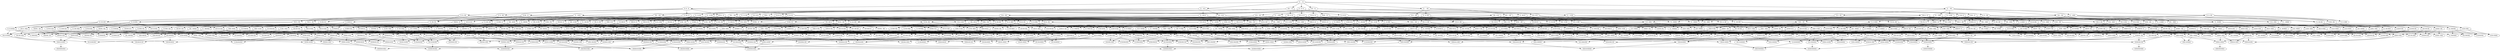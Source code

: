 digraph velha {
"O......X." -> "OX.....X.";
"O......X." -> "O.X....X.";
"O......X." -> "O..X...X.";
"O......X." -> "O...X..X.";
"O......X." -> "O....X.X.";
"O......X." -> "O.....XX.";
"O......X." -> "O......XX";
"OX.....X." -> "OXO....X.";
"OX.....X." -> "OX.O...X.";
"OX.....X." -> "OX..O..X.";
"OX.....X." -> "OX...O.X.";
"OX.....X." -> "OX....OX.";
"OX.....X." -> "OX.....XO";
"O.X....X." -> "OOX....X.";
"O.X....X." -> "O.XO...X.";
"O.X....X." -> "O.X.O..X.";
"O.X....X." -> "O.X..O.X.";
"O.X....X." -> "O.X...OX.";
"O.X....X." -> "O.X....XO";
"O..X...X." -> "OO.X...X.";
"O..X...X." -> "O.OX...X.";
"O..X...X." -> "O..XO..X.";
"O..X...X." -> "O..X.O.X.";
"O..X...X." -> "O..X..OX.";
"O..X...X." -> "O..X...XO";
"O...X..X." -> "OO..X..X.";
"O...X..X." -> "O.O.X..X.";
"O...X..X." -> "O..OX..X.";
"O...X..X." -> "O...XO.X.";
"O...X..X." -> "O...X.OX.";
"O...X..X." -> "O...X..XO";
"O....X.X." -> "OO...X.X.";
"O....X.X." -> "O.O..X.X.";
"O....X.X." -> "O..O.X.X.";
"O....X.X." -> "O...OX.X.";
"O....X.X." -> "O....XOX.";
"O....X.X." -> "O....X.XO";
"O.....XX." -> "OO....XX.";
"O.....XX." -> "O.O...XX.";
"O.....XX." -> "O..O..XX.";
"O.....XX." -> "O...O.XX.";
"O.....XX." -> "O....OXX.";
"O.....XX." -> "O.....XXO";
"O......XX" -> "OO.....XX";
"O......XX" -> "O.O....XX";
"O......XX" -> "O..O...XX";
"O......XX" -> "O...O..XX";
"O......XX" -> "O....O.XX";
"O......XX" -> "O.....OXX";
"OXO....X." -> "OXOX...X.";
"OXO....X." -> "OXO.X..X.";
"OXO....X." -> "OXO..X.X.";
"OXO....X." -> "OXO...XX.";
"OXO....X." -> "OXO....XX";
"OX.O...X." -> "OXXO...X.";
"OX.O...X." -> "OX.OX..X.";
"OX.O...X." -> "OX.O.X.X.";
"OX.O...X." -> "OX.O..XX.";
"OX.O...X." -> "OX.O...XX";
"OX..O..X." -> "OXX.O..X.";
"OX..O..X." -> "OX.XO..X.";
"OX..O..X." -> "OX..OX.X.";
"OX..O..X." -> "OX..O.XX.";
"OX..O..X." -> "OX..O..XX";
"OX...O.X." -> "OXX..O.X.";
"OX...O.X." -> "OX.X.O.X.";
"OX...O.X." -> "OX..XO.X.";
"OX...O.X." -> "OX...OXX.";
"OX...O.X." -> "OX...O.XX";
"OX....OX." -> "OXX...OX.";
"OX....OX." -> "OX.X..OX.";
"OX....OX." -> "OX..X.OX.";
"OX....OX." -> "OX...XOX.";
"OX....OX." -> "OX....OXX";
"OX.....XO" -> "OXX....XO";
"OX.....XO" -> "OX.X...XO";
"OX.....XO" -> "OX..X..XO";
"OX.....XO" -> "OX...X.XO";
"OX.....XO" -> "OX....XXO";
"OOX....X." -> "OOXX...X.";
"OOX....X." -> "OOX.X..X.";
"OOX....X." -> "OOX..X.X.";
"OOX....X." -> "OOX...XX.";
"OOX....X." -> "OOX....XX";
"O.XO...X." -> "OXXO...X.";
"O.XO...X." -> "O.XOX..X.";
"O.XO...X." -> "O.XO.X.X.";
"O.XO...X." -> "O.XO..XX.";
"O.XO...X." -> "O.XO...XX";
"O.X.O..X." -> "OXX.O..X.";
"O.X.O..X." -> "O.XXO..X.";
"O.X.O..X." -> "O.X.OX.X.";
"O.X.O..X." -> "O.X.O.XX.";
"O.X.O..X." -> "O.X.O..XX";
"O.X..O.X." -> "OXX..O.X.";
"O.X..O.X." -> "O.XX.O.X.";
"O.X..O.X." -> "O.X.XO.X.";
"O.X..O.X." -> "O.X..OXX.";
"O.X..O.X." -> "O.X..O.XX";
"O.X...OX." -> "OXX...OX.";
"O.X...OX." -> "O.XX..OX.";
"O.X...OX." -> "O.X.X.OX.";
"O.X...OX." -> "O.X..XOX.";
"O.X...OX." -> "O.X...OXX";
"O.X....XO" -> "OXX....XO";
"O.X....XO" -> "O.XX...XO";
"O.X....XO" -> "O.X.X..XO";
"O.X....XO" -> "O.X..X.XO";
"O.X....XO" -> "O.X...XXO";
"OO.X...X." -> "OOXX...X.";
"OO.X...X." -> "OO.XX..X.";
"OO.X...X." -> "OO.X.X.X.";
"OO.X...X." -> "OO.X..XX.";
"OO.X...X." -> "OO.X...XX";
"O.OX...X." -> "OXOX...X.";
"O.OX...X." -> "O.OXX..X.";
"O.OX...X." -> "O.OX.X.X.";
"O.OX...X." -> "O.OX..XX.";
"O.OX...X." -> "O.OX...XX";
"O..XO..X." -> "OX.XO..X.";
"O..XO..X." -> "O.XXO..X.";
"O..XO..X." -> "O..XOX.X.";
"O..XO..X." -> "O..XO.XX.";
"O..XO..X." -> "O..XO..XX";
"O..X.O.X." -> "OX.X.O.X.";
"O..X.O.X." -> "O.XX.O.X.";
"O..X.O.X." -> "O..XXO.X.";
"O..X.O.X." -> "O..X.OXX.";
"O..X.O.X." -> "O..X.O.XX";
"O..X..OX." -> "OX.X..OX.";
"O..X..OX." -> "O.XX..OX.";
"O..X..OX." -> "O..XX.OX.";
"O..X..OX." -> "O..X.XOX.";
"O..X..OX." -> "O..X..OXX";
"O..X...XO" -> "OX.X...XO";
"O..X...XO" -> "O.XX...XO";
"O..X...XO" -> "O..XX..XO";
"O..X...XO" -> "O..X.X.XO";
"O..X...XO" -> "O..X..XXO";
"OO..X..X." -> "OOX.X..X.";
"OO..X..X." -> "OO.XX..X.";
"OO..X..X." -> "OO..XX.X.";
"OO..X..X." -> "OO..X.XX.";
"OO..X..X." -> "OO..X..XX";
"O.O.X..X." -> "OXO.X..X.";
"O.O.X..X." -> "O.OXX..X.";
"O.O.X..X." -> "O.O.XX.X.";
"O.O.X..X." -> "O.O.X.XX.";
"O.O.X..X." -> "O.O.X..XX";
"O..OX..X." -> "OX.OX..X.";
"O..OX..X." -> "O.XOX..X.";
"O..OX..X." -> "O..OXX.X.";
"O..OX..X." -> "O..OX.XX.";
"O..OX..X." -> "O..OX..XX";
"O...XO.X." -> "OX..XO.X.";
"O...XO.X." -> "O.X.XO.X.";
"O...XO.X." -> "O..XXO.X.";
"O...XO.X." -> "O...XOXX.";
"O...XO.X." -> "O...XO.XX";
"O...X.OX." -> "OX..X.OX.";
"O...X.OX." -> "O.X.X.OX.";
"O...X.OX." -> "O..XX.OX.";
"O...X.OX." -> "O...XXOX.";
"O...X.OX." -> "O...X.OXX";
"O...X..XO" -> "OX..X..XO";
"O...X..XO" -> "O.X.X..XO";
"O...X..XO" -> "O..XX..XO";
"O...X..XO" -> "O...XX.XO";
"O...X..XO" -> "O...X.XXO";
"OO...X.X." -> "OOX..X.X.";
"OO...X.X." -> "OO.X.X.X.";
"OO...X.X." -> "OO..XX.X.";
"OO...X.X." -> "OO...XXX.";
"OO...X.X." -> "OO...X.XX";
"O.O..X.X." -> "OXO..X.X.";
"O.O..X.X." -> "O.OX.X.X.";
"O.O..X.X." -> "O.O.XX.X.";
"O.O..X.X." -> "O.O..XXX.";
"O.O..X.X." -> "O.O..X.XX";
"O..O.X.X." -> "OX.O.X.X.";
"O..O.X.X." -> "O.XO.X.X.";
"O..O.X.X." -> "O..OXX.X.";
"O..O.X.X." -> "O..O.XXX.";
"O..O.X.X." -> "O..O.X.XX";
"O...OX.X." -> "OX..OX.X.";
"O...OX.X." -> "O.X.OX.X.";
"O...OX.X." -> "O..XOX.X.";
"O...OX.X." -> "O...OXXX.";
"O...OX.X." -> "O...OX.XX";
"O....XOX." -> "OX...XOX.";
"O....XOX." -> "O.X..XOX.";
"O....XOX." -> "O..X.XOX.";
"O....XOX." -> "O...XXOX.";
"O....XOX." -> "O....XOXX";
"O....X.XO" -> "OX...X.XO";
"O....X.XO" -> "O.X..X.XO";
"O....X.XO" -> "O..X.X.XO";
"O....X.XO" -> "O...XX.XO";
"O....X.XO" -> "O....XXXO";
"OO....XX." -> "OOX...XX.";
"OO....XX." -> "OO.X..XX.";
"OO....XX." -> "OO..X.XX.";
"OO....XX." -> "OO...XXX.";
"OO....XX." -> "OO....XXX";
"O.O...XX." -> "OXO...XX.";
"O.O...XX." -> "O.OX..XX.";
"O.O...XX." -> "O.O.X.XX.";
"O.O...XX." -> "O.O..XXX.";
"O.O...XX." -> "O.O...XXX";
"O..O..XX." -> "OX.O..XX.";
"O..O..XX." -> "O.XO..XX.";
"O..O..XX." -> "O..OX.XX.";
"O..O..XX." -> "O..O.XXX.";
"O..O..XX." -> "O..O..XXX";
"O...O.XX." -> "OX..O.XX.";
"O...O.XX." -> "O.X.O.XX.";
"O...O.XX." -> "O..XO.XX.";
"O...O.XX." -> "O...OXXX.";
"O...O.XX." -> "O...O.XXX";
"O....OXX." -> "OX...OXX.";
"O....OXX." -> "O.X..OXX.";
"O....OXX." -> "O..X.OXX.";
"O....OXX." -> "O...XOXX.";
"O....OXX." -> "O....OXXX";
"O.....XXO" -> "OX....XXO";
"O.....XXO" -> "O.X...XXO";
"O.....XXO" -> "O..X..XXO";
"O.....XXO" -> "O...X.XXO";
"O.....XXO" -> "O....XXXO";
"OO.....XX" -> "OOX....XX";
"OO.....XX" -> "OO.X...XX";
"OO.....XX" -> "OO..X..XX";
"OO.....XX" -> "OO...X.XX";
"OO.....XX" -> "OO....XXX";
"O.O....XX" -> "OXO....XX";
"O.O....XX" -> "O.OX...XX";
"O.O....XX" -> "O.O.X..XX";
"O.O....XX" -> "O.O..X.XX";
"O.O....XX" -> "O.O...XXX";
"O..O...XX" -> "OX.O...XX";
"O..O...XX" -> "O.XO...XX";
"O..O...XX" -> "O..OX..XX";
"O..O...XX" -> "O..O.X.XX";
"O..O...XX" -> "O..O..XXX";
"O...O..XX" -> "OX..O..XX";
"O...O..XX" -> "O.X.O..XX";
"O...O..XX" -> "O..XO..XX";
"O...O..XX" -> "O...OX.XX";
"O...O..XX" -> "O...O.XXX";
"O....O.XX" -> "OX...O.XX";
"O....O.XX" -> "O.X..O.XX";
"O....O.XX" -> "O..X.O.XX";
"O....O.XX" -> "O...XO.XX";
"O....O.XX" -> "O....OXXX";
"O.....OXX" -> "OX....OXX";
"O.....OXX" -> "O.X...OXX";
"O.....OXX" -> "O..X..OXX";
"O.....OXX" -> "O...X.OXX";
"O.....OXX" -> "O....XOXX";
"OXOX...X." -> "OXOXO..X.";
"OXOX...X." -> "OXOX.O.X.";
"OXOX...X." -> "OXOX..OX.";
"OXOX...X." -> "OXOX...XO";
"OXO..X.X." -> "OXOO.X.X.";
"OXO..X.X." -> "OXO.OX.X.";
"OXO..X.X." -> "OXO..XOX.";
"OXO..X.X." -> "OXO..X.XO";
"OXO...XX." -> "OXOO..XX.";
"OXO...XX." -> "OXO.O.XX.";
"OXO...XX." -> "OXO..OXX.";
"OXO...XX." -> "OXO...XXO";
"OXO....XX" -> "OXOO...XX";
"OXO....XX" -> "OXO.O..XX";
"OXO....XX" -> "OXO..O.XX";
"OXO....XX" -> "OXO...OXX";
"OXXO...X." -> "OXXOO..X.";
"OXXO...X." -> "OXXO.O.X.";
"OXXO...X." -> "OXXO..OX.";
"OXXO...X." -> "OXXO...XO";
"OX.O.X.X." -> "OXOO.X.X.";
"OX.O.X.X." -> "OX.OOX.X.";
"OX.O.X.X." -> "OX.O.XOX.";
"OX.O.X.X." -> "OX.O.X.XO";
"OX.O..XX." -> "OXOO..XX.";
"OX.O..XX." -> "OX.OO.XX.";
"OX.O..XX." -> "OX.O.OXX.";
"OX.O..XX." -> "OX.O..XXO";
"OX.O...XX" -> "OXOO...XX";
"OX.O...XX" -> "OX.OO..XX";
"OX.O...XX" -> "OX.O.O.XX";
"OX.O...XX" -> "OX.O..OXX";
"OXX.O..X." -> "OXXOO..X.";
"OXX.O..X." -> "OXX.OO.X.";
"OXX.O..X." -> "OXX.O.OX.";
"OXX.O..X." -> "OXX.O..XO";
"OX.XO..X." -> "OXOXO..X.";
"OX.XO..X." -> "OX.XOO.X.";
"OX.XO..X." -> "OX.XO.OX.";
"OX.XO..X." -> "OX.XO..XO";
"OX..OX.X." -> "OXO.OX.X.";
"OX..OX.X." -> "OX.OOX.X.";
"OX..OX.X." -> "OX..OXOX.";
"OX..OX.X." -> "OX..OX.XO";
"OX..O.XX." -> "OXO.O.XX.";
"OX..O.XX." -> "OX.OO.XX.";
"OX..O.XX." -> "OX..OOXX.";
"OX..O.XX." -> "OX..O.XXO";
"OX..O..XX" -> "OXO.O..XX";
"OX..O..XX" -> "OX.OO..XX";
"OX..O..XX" -> "OX..OO.XX";
"OX..O..XX" -> "OX..O.OXX";
"OXX..O.X." -> "OXXO.O.X.";
"OXX..O.X." -> "OXX.OO.X.";
"OXX..O.X." -> "OXX..OOX.";
"OXX..O.X." -> "OXX..O.XO";
"OX.X.O.X." -> "OXOX.O.X.";
"OX.X.O.X." -> "OX.XOO.X.";
"OX.X.O.X." -> "OX.X.OOX.";
"OX.X.O.X." -> "OX.X.O.XO";
"OX...OXX." -> "OXO..OXX.";
"OX...OXX." -> "OX.O.OXX.";
"OX...OXX." -> "OX..OOXX.";
"OX...OXX." -> "OX...OXXO";
"OX...O.XX" -> "OXO..O.XX";
"OX...O.XX" -> "OX.O.O.XX";
"OX...O.XX" -> "OX..OO.XX";
"OX...O.XX" -> "OX...OOXX";
"OXX...OX." -> "OXXO..OX.";
"OXX...OX." -> "OXX.O.OX.";
"OXX...OX." -> "OXX..OOX.";
"OXX...OX." -> "OXX...OXO";
"OX.X..OX." -> "OXOX..OX.";
"OX.X..OX." -> "OX.XO.OX.";
"OX.X..OX." -> "OX.X.OOX.";
"OX.X..OX." -> "OX.X..OXO";
"OX...XOX." -> "OXO..XOX.";
"OX...XOX." -> "OX.O.XOX.";
"OX...XOX." -> "OX..OXOX.";
"OX...XOX." -> "OX...XOXO";
"OX....OXX" -> "OXO...OXX";
"OX....OXX" -> "OX.O..OXX";
"OX....OXX" -> "OX..O.OXX";
"OX....OXX" -> "OX...OOXX";
"OXX....XO" -> "OXXO...XO";
"OXX....XO" -> "OXX.O..XO";
"OXX....XO" -> "OXX..O.XO";
"OXX....XO" -> "OXX...OXO";
"OX.X...XO" -> "OXOX...XO";
"OX.X...XO" -> "OX.XO..XO";
"OX.X...XO" -> "OX.X.O.XO";
"OX.X...XO" -> "OX.X..OXO";
"OX...X.XO" -> "OXO..X.XO";
"OX...X.XO" -> "OX.O.X.XO";
"OX...X.XO" -> "OX..OX.XO";
"OX...X.XO" -> "OX...XOXO";
"OX....XXO" -> "OXO...XXO";
"OX....XXO" -> "OX.O..XXO";
"OX....XXO" -> "OX..O.XXO";
"OX....XXO" -> "OX...OXXO";
"OOXX...X." -> "OOXXO..X.";
"OOXX...X." -> "OOXX.O.X.";
"OOXX...X." -> "OOXX..OX.";
"OOXX...X." -> "OOXX...XO";
"OOX.X..X." -> "OOXOX..X.";
"OOX.X..X." -> "OOX.XO.X.";
"OOX.X..X." -> "OOX.X.OX.";
"OOX.X..X." -> "OOX.X..XO";
"OOX..X.X." -> "OOXO.X.X.";
"OOX..X.X." -> "OOX.OX.X.";
"OOX..X.X." -> "OOX..XOX.";
"OOX..X.X." -> "OOX..X.XO";
"OOX...XX." -> "OOXO..XX.";
"OOX...XX." -> "OOX.O.XX.";
"OOX...XX." -> "OOX..OXX.";
"OOX...XX." -> "OOX...XXO";
"OOX....XX" -> "OOXO...XX";
"OOX....XX" -> "OOX.O..XX";
"OOX....XX" -> "OOX..O.XX";
"OOX....XX" -> "OOX...OXX";
"O.XOX..X." -> "OOXOX..X.";
"O.XOX..X." -> "O.XOXO.X.";
"O.XOX..X." -> "O.XOX.OX.";
"O.XOX..X." -> "O.XOX..XO";
"O.XO.X.X." -> "OOXO.X.X.";
"O.XO.X.X." -> "O.XOOX.X.";
"O.XO.X.X." -> "O.XO.XOX.";
"O.XO.X.X." -> "O.XO.X.XO";
"O.XO..XX." -> "OOXO..XX.";
"O.XO..XX." -> "O.XOO.XX.";
"O.XO..XX." -> "O.XO.OXX.";
"O.XO..XX." -> "O.XO..XXO";
"O.XO...XX" -> "OOXO...XX";
"O.XO...XX" -> "O.XOO..XX";
"O.XO...XX" -> "O.XO.O.XX";
"O.XO...XX" -> "O.XO..OXX";
"O.XXO..X." -> "OOXXO..X.";
"O.XXO..X." -> "O.XXOO.X.";
"O.XXO..X." -> "O.XXO.OX.";
"O.XXO..X." -> "O.XXO..XO";
"O.X.OX.X." -> "OOX.OX.X.";
"O.X.OX.X." -> "O.XOOX.X.";
"O.X.OX.X." -> "O.X.OXOX.";
"O.X.OX.X." -> "O.X.OX.XO";
"O.X.O.XX." -> "OOX.O.XX.";
"O.X.O.XX." -> "O.XOO.XX.";
"O.X.O.XX." -> "O.X.OOXX.";
"O.X.O.XX." -> "O.X.O.XXO";
"O.X.O..XX" -> "OOX.O..XX";
"O.X.O..XX" -> "O.XOO..XX";
"O.X.O..XX" -> "O.X.OO.XX";
"O.X.O..XX" -> "O.X.O.OXX";
"O.XX.O.X." -> "OOXX.O.X.";
"O.XX.O.X." -> "O.XXOO.X.";
"O.XX.O.X." -> "O.XX.OOX.";
"O.XX.O.X." -> "O.XX.O.XO";
"O.X.XO.X." -> "OOX.XO.X.";
"O.X.XO.X." -> "O.XOXO.X.";
"O.X.XO.X." -> "O.X.XOOX.";
"O.X.XO.X." -> "O.X.XO.XO";
"O.X..OXX." -> "OOX..OXX.";
"O.X..OXX." -> "O.XO.OXX.";
"O.X..OXX." -> "O.X.OOXX.";
"O.X..OXX." -> "O.X..OXXO";
"O.X..O.XX" -> "OOX..O.XX";
"O.X..O.XX" -> "O.XO.O.XX";
"O.X..O.XX" -> "O.X.OO.XX";
"O.X..O.XX" -> "O.X..OOXX";
"O.XX..OX." -> "OOXX..OX.";
"O.XX..OX." -> "O.XXO.OX.";
"O.XX..OX." -> "O.XX.OOX.";
"O.XX..OX." -> "O.XX..OXO";
"O.X.X.OX." -> "OOX.X.OX.";
"O.X.X.OX." -> "O.XOX.OX.";
"O.X.X.OX." -> "O.X.XOOX.";
"O.X.X.OX." -> "O.X.X.OXO";
"O.X..XOX." -> "OOX..XOX.";
"O.X..XOX." -> "O.XO.XOX.";
"O.X..XOX." -> "O.X.OXOX.";
"O.X..XOX." -> "O.X..XOXO";
"O.X...OXX" -> "OOX...OXX";
"O.X...OXX" -> "O.XO..OXX";
"O.X...OXX" -> "O.X.O.OXX";
"O.X...OXX" -> "O.X..OOXX";
"O.XX...XO" -> "OOXX...XO";
"O.XX...XO" -> "O.XXO..XO";
"O.XX...XO" -> "O.XX.O.XO";
"O.XX...XO" -> "O.XX..OXO";
"O.X.X..XO" -> "OOX.X..XO";
"O.X.X..XO" -> "O.XOX..XO";
"O.X.X..XO" -> "O.X.XO.XO";
"O.X.X..XO" -> "O.X.X.OXO";
"O.X..X.XO" -> "OOX..X.XO";
"O.X..X.XO" -> "O.XO.X.XO";
"O.X..X.XO" -> "O.X.OX.XO";
"O.X..X.XO" -> "O.X..XOXO";
"O.X...XXO" -> "OOX...XXO";
"O.X...XXO" -> "O.XO..XXO";
"O.X...XXO" -> "O.X.O.XXO";
"O.X...XXO" -> "O.X..OXXO";
"OO.XX..X." -> "OOOXX..X.";
"OO.XX..X." -> "OO.XXO.X.";
"OO.XX..X." -> "OO.XX.OX.";
"OO.XX..X." -> "OO.XX..XO";
"OO.X.X.X." -> "OOOX.X.X.";
"OO.X.X.X." -> "OO.XOX.X.";
"OO.X.X.X." -> "OO.X.XOX.";
"OO.X.X.X." -> "OO.X.X.XO";
"OO.X..XX." -> "OOOX..XX.";
"OO.X..XX." -> "OO.XO.XX.";
"OO.X..XX." -> "OO.X.OXX.";
"OO.X..XX." -> "OO.X..XXO";
"OO.X...XX" -> "OOOX...XX";
"OO.X...XX" -> "OO.XO..XX";
"OO.X...XX" -> "OO.X.O.XX";
"OO.X...XX" -> "OO.X..OXX";
"O.OXX..X." -> "OOOXX..X.";
"O.OXX..X." -> "O.OXXO.X.";
"O.OXX..X." -> "O.OXX.OX.";
"O.OXX..X." -> "O.OXX..XO";
"O.OX.X.X." -> "OOOX.X.X.";
"O.OX.X.X." -> "O.OXOX.X.";
"O.OX.X.X." -> "O.OX.XOX.";
"O.OX.X.X." -> "O.OX.X.XO";
"O.OX..XX." -> "OOOX..XX.";
"O.OX..XX." -> "O.OXO.XX.";
"O.OX..XX." -> "O.OX.OXX.";
"O.OX..XX." -> "O.OX..XXO";
"O.OX...XX" -> "OOOX...XX";
"O.OX...XX" -> "O.OXO..XX";
"O.OX...XX" -> "O.OX.O.XX";
"O.OX...XX" -> "O.OX..OXX";
"O..XOX.X." -> "OO.XOX.X.";
"O..XOX.X." -> "O.OXOX.X.";
"O..XOX.X." -> "O..XOXOX.";
"O..XOX.X." -> "O..XOX.XO";
"O..XO.XX." -> "OO.XO.XX.";
"O..XO.XX." -> "O.OXO.XX.";
"O..XO.XX." -> "O..XOOXX.";
"O..XO.XX." -> "O..XO.XXO";
"O..XO..XX" -> "OO.XO..XX";
"O..XO..XX" -> "O.OXO..XX";
"O..XO..XX" -> "O..XOO.XX";
"O..XO..XX" -> "O..XO.OXX";
"O..XXO.X." -> "OO.XXO.X.";
"O..XXO.X." -> "O.OXXO.X.";
"O..XXO.X." -> "O..XXOOX.";
"O..XXO.X." -> "O..XXO.XO";
"O..X.OXX." -> "OO.X.OXX.";
"O..X.OXX." -> "O.OX.OXX.";
"O..X.OXX." -> "O..XOOXX.";
"O..X.OXX." -> "O..X.OXXO";
"O..X.O.XX" -> "OO.X.O.XX";
"O..X.O.XX" -> "O.OX.O.XX";
"O..X.O.XX" -> "O..XOO.XX";
"O..X.O.XX" -> "O..X.OOXX";
"O..XX.OX." -> "OO.XX.OX.";
"O..XX.OX." -> "O.OXX.OX.";
"O..XX.OX." -> "O..XXOOX.";
"O..XX.OX." -> "O..XX.OXO";
"O..X.XOX." -> "OO.X.XOX.";
"O..X.XOX." -> "O.OX.XOX.";
"O..X.XOX." -> "O..XOXOX.";
"O..X.XOX." -> "O..X.XOXO";
"O..X..OXX" -> "OO.X..OXX";
"O..X..OXX" -> "O.OX..OXX";
"O..X..OXX" -> "O..XO.OXX";
"O..X..OXX" -> "O..X.OOXX";
"O..XX..XO" -> "OO.XX..XO";
"O..XX..XO" -> "O.OXX..XO";
"O..XX..XO" -> "O..XXO.XO";
"O..XX..XO" -> "O..XX.OXO";
"O..X.X.XO" -> "OO.X.X.XO";
"O..X.X.XO" -> "O.OX.X.XO";
"O..X.X.XO" -> "O..XOX.XO";
"O..X.X.XO" -> "O..X.XOXO";
"O..X..XXO" -> "OO.X..XXO";
"O..X..XXO" -> "O.OX..XXO";
"O..X..XXO" -> "O..XO.XXO";
"O..X..XXO" -> "O..X.OXXO";
"OO..XX.X." -> "OOO.XX.X.";
"OO..XX.X." -> "OO.OXX.X.";
"OO..XX.X." -> "OO..XXOX.";
"OO..XX.X." -> "OO..XX.XO";
"OO..X.XX." -> "OOO.X.XX.";
"OO..X.XX." -> "OO.OX.XX.";
"OO..X.XX." -> "OO..XOXX.";
"OO..X.XX." -> "OO..X.XXO";
"OO..X..XX" -> "OOO.X..XX";
"OO..X..XX" -> "OO.OX..XX";
"OO..X..XX" -> "OO..XO.XX";
"OO..X..XX" -> "OO..X.OXX";
"O.O.XX.X." -> "OOO.XX.X.";
"O.O.XX.X." -> "O.OOXX.X.";
"O.O.XX.X." -> "O.O.XXOX.";
"O.O.XX.X." -> "O.O.XX.XO";
"O.O.X.XX." -> "OOO.X.XX.";
"O.O.X.XX." -> "O.OOX.XX.";
"O.O.X.XX." -> "O.O.XOXX.";
"O.O.X.XX." -> "O.O.X.XXO";
"O.O.X..XX" -> "OOO.X..XX";
"O.O.X..XX" -> "O.OOX..XX";
"O.O.X..XX" -> "O.O.XO.XX";
"O.O.X..XX" -> "O.O.X.OXX";
"O..OXX.X." -> "OO.OXX.X.";
"O..OXX.X." -> "O.OOXX.X.";
"O..OXX.X." -> "O..OXXOX.";
"O..OXX.X." -> "O..OXX.XO";
"O..OX.XX." -> "OO.OX.XX.";
"O..OX.XX." -> "O.OOX.XX.";
"O..OX.XX." -> "O..OXOXX.";
"O..OX.XX." -> "O..OX.XXO";
"O..OX..XX" -> "OO.OX..XX";
"O..OX..XX" -> "O.OOX..XX";
"O..OX..XX" -> "O..OXO.XX";
"O..OX..XX" -> "O..OX.OXX";
"O...XOXX." -> "OO..XOXX.";
"O...XOXX." -> "O.O.XOXX.";
"O...XOXX." -> "O..OXOXX.";
"O...XOXX." -> "O...XOXXO";
"O...XO.XX" -> "OO..XO.XX";
"O...XO.XX" -> "O.O.XO.XX";
"O...XO.XX" -> "O..OXO.XX";
"O...XO.XX" -> "O...XOOXX";
"O...XXOX." -> "OO..XXOX.";
"O...XXOX." -> "O.O.XXOX.";
"O...XXOX." -> "O..OXXOX.";
"O...XXOX." -> "O...XXOXO";
"O...X.OXX" -> "OO..X.OXX";
"O...X.OXX" -> "O.O.X.OXX";
"O...X.OXX" -> "O..OX.OXX";
"O...X.OXX" -> "O...XOOXX";
"O...XX.XO" -> "OO..XX.XO";
"O...XX.XO" -> "O.O.XX.XO";
"O...XX.XO" -> "O..OXX.XO";
"O...XX.XO" -> "O...XXOXO";
"O...X.XXO" -> "OO..X.XXO";
"O...X.XXO" -> "O.O.X.XXO";
"O...X.XXO" -> "O..OX.XXO";
"O...X.XXO" -> "O...XOXXO";
"OO...XXX." -> "OOO..XXX.";
"OO...XXX." -> "OO.O.XXX.";
"OO...XXX." -> "OO..OXXX.";
"OO...XXX." -> "OO...XXXO";
"OO...X.XX" -> "OOO..X.XX";
"OO...X.XX" -> "OO.O.X.XX";
"OO...X.XX" -> "OO..OX.XX";
"OO...X.XX" -> "OO...XOXX";
"O.O..XXX." -> "OOO..XXX.";
"O.O..XXX." -> "O.OO.XXX.";
"O.O..XXX." -> "O.O.OXXX.";
"O.O..XXX." -> "O.O..XXXO";
"O.O..X.XX" -> "OOO..X.XX";
"O.O..X.XX" -> "O.OO.X.XX";
"O.O..X.XX" -> "O.O.OX.XX";
"O.O..X.XX" -> "O.O..XOXX";
"O..O.XXX." -> "OO.O.XXX.";
"O..O.XXX." -> "O.OO.XXX.";
"O..O.XXX." -> "O..OOXXX.";
"O..O.XXX." -> "O..O.XXXO";
"O..O.X.XX" -> "OO.O.X.XX";
"O..O.X.XX" -> "O.OO.X.XX";
"O..O.X.XX" -> "O..OOX.XX";
"O..O.X.XX" -> "O..O.XOXX";
"O...OXXX." -> "OO..OXXX.";
"O...OXXX." -> "O.O.OXXX.";
"O...OXXX." -> "O..OOXXX.";
"O...OXXX." -> "O...OXXXO";
"O...OX.XX" -> "OO..OX.XX";
"O...OX.XX" -> "O.O.OX.XX";
"O...OX.XX" -> "O..OOX.XX";
"O...OX.XX" -> "O...OXOXX";
"O....XOXX" -> "OO...XOXX";
"O....XOXX" -> "O.O..XOXX";
"O....XOXX" -> "O..O.XOXX";
"O....XOXX" -> "O...OXOXX";
"O....XXXO" -> "OO...XXXO";
"O....XXXO" -> "O.O..XXXO";
"O....XXXO" -> "O..O.XXXO";
"O....XXXO" -> "O...OXXXO";
"OXOXO..X." -> "OXOXOX.X.";
"OXOXO..X." -> "OXOXO.XX.";
"OXOXO..X." -> "OXOXO..XX";
"OXOX.O.X." -> "OXOXXO.X.";
"OXOX.O.X." -> "OXOX.OXX.";
"OXOX.O.X." -> "OXOX.O.XX";
"OXOX..OX." -> "OXOXX.OX.";
"OXOX..OX." -> "OXOX.XOX.";
"OXOX..OX." -> "OXOX..OXX";
"OXOX...XO" -> "OXOXX..XO";
"OXOX...XO" -> "OXOX.X.XO";
"OXOX...XO" -> "OXOX..XXO";
"OXOO.X.X." -> "OXOOXX.X.";
"OXOO.X.X." -> "OXOO.XXX.";
"OXOO.X.X." -> "OXOO.X.XX";
"OXO.OX.X." -> "OXOXOX.X.";
"OXO.OX.X." -> "OXO.OXXX.";
"OXO.OX.X." -> "OXO.OX.XX";
"OXO..XOX." -> "OXOX.XOX.";
"OXO..XOX." -> "OXO.XXOX.";
"OXO..XOX." -> "OXO..XOXX";
"OXO..X.XO" -> "OXOX.X.XO";
"OXO..X.XO" -> "OXO.XX.XO";
"OXO..X.XO" -> "OXO..XXXO";
"OXOO..XX." -> "OXOOX.XX.";
"OXOO..XX." -> "OXOO.XXX.";
"OXOO..XX." -> "OXOO..XXX";
"OXO.O.XX." -> "OXOXO.XX.";
"OXO.O.XX." -> "OXO.OXXX.";
"OXO.O.XX." -> "OXO.O.XXX";
"OXO..OXX." -> "OXOX.OXX.";
"OXO..OXX." -> "OXO.XOXX.";
"OXO..OXX." -> "OXO..OXXX";
"OXO...XXO" -> "OXOX..XXO";
"OXO...XXO" -> "OXO.X.XXO";
"OXO...XXO" -> "OXO..XXXO";
"OXOO...XX" -> "OXOOX..XX";
"OXOO...XX" -> "OXOO.X.XX";
"OXOO...XX" -> "OXOO..XXX";
"OXO.O..XX" -> "OXOXO..XX";
"OXO.O..XX" -> "OXO.OX.XX";
"OXO.O..XX" -> "OXO.O.XXX";
"OXO..O.XX" -> "OXOX.O.XX";
"OXO..O.XX" -> "OXO.XO.XX";
"OXO..O.XX" -> "OXO..OXXX";
"OXO...OXX" -> "OXOX..OXX";
"OXO...OXX" -> "OXO.X.OXX";
"OXO...OXX" -> "OXO..XOXX";
"OXXOO..X." -> "OXXOOX.X.";
"OXXOO..X." -> "OXXOO.XX.";
"OXXOO..X." -> "OXXOO..XX";
"OXXO.O.X." -> "OXXOXO.X.";
"OXXO.O.X." -> "OXXO.OXX.";
"OXXO.O.X." -> "OXXO.O.XX";
"OXXO...XO" -> "OXXOX..XO";
"OXXO...XO" -> "OXXO.X.XO";
"OXXO...XO" -> "OXXO..XXO";
"OX.OOX.X." -> "OXXOOX.X.";
"OX.OOX.X." -> "OX.OOXXX.";
"OX.OOX.X." -> "OX.OOX.XX";
"OX.O.X.XO" -> "OXXO.X.XO";
"OX.O.X.XO" -> "OX.OXX.XO";
"OX.O.X.XO" -> "OX.O.XXXO";
"OX.OO.XX." -> "OXXOO.XX.";
"OX.OO.XX." -> "OX.OOXXX.";
"OX.OO.XX." -> "OX.OO.XXX";
"OX.O.OXX." -> "OXXO.OXX.";
"OX.O.OXX." -> "OX.OXOXX.";
"OX.O.OXX." -> "OX.O.OXXX";
"OX.O..XXO" -> "OXXO..XXO";
"OX.O..XXO" -> "OX.OX.XXO";
"OX.O..XXO" -> "OX.O.XXXO";
"OX.OO..XX" -> "OXXOO..XX";
"OX.OO..XX" -> "OX.OOX.XX";
"OX.OO..XX" -> "OX.OO.XXX";
"OX.O.O.XX" -> "OXXO.O.XX";
"OX.O.O.XX" -> "OX.OXO.XX";
"OX.O.O.XX" -> "OX.O.OXXX";
"OXX.OO.X." -> "OXXXOO.X.";
"OXX.OO.X." -> "OXX.OOXX.";
"OXX.OO.X." -> "OXX.OO.XX";
"OXX.O.OX." -> "OXXXO.OX.";
"OXX.O.OX." -> "OXX.OXOX.";
"OXX.O.OX." -> "OXX.O.OXX";
"OX.XOO.X." -> "OXXXOO.X.";
"OX.XOO.X." -> "OX.XOOXX.";
"OX.XOO.X." -> "OX.XOO.XX";
"OX.XO.OX." -> "OXXXO.OX.";
"OX.XO.OX." -> "OX.XOXOX.";
"OX.XO.OX." -> "OX.XO.OXX";
"OX..OXOX." -> "OXX.OXOX.";
"OX..OXOX." -> "OX.XOXOX.";
"OX..OXOX." -> "OX..OXOXX";
"OX..OOXX." -> "OXX.OOXX.";
"OX..OOXX." -> "OX.XOOXX.";
"OX..OOXX." -> "OX..OOXXX";
"OX..OO.XX" -> "OXX.OO.XX";
"OX..OO.XX" -> "OX.XOO.XX";
"OX..OO.XX" -> "OX..OOXXX";
"OX..O.OXX" -> "OXX.O.OXX";
"OX..O.OXX" -> "OX.XO.OXX";
"OX..O.OXX" -> "OX..OXOXX";
"OXX..OOX." -> "OXXX.OOX.";
"OXX..OOX." -> "OXX.XOOX.";
"OXX..OOX." -> "OXX..OOXX";
"OXX..O.XO" -> "OXXX.O.XO";
"OXX..O.XO" -> "OXX.XO.XO";
"OXX..O.XO" -> "OXX..OXXO";
"OX.X.OOX." -> "OXXX.OOX.";
"OX.X.OOX." -> "OX.XXOOX.";
"OX.X.OOX." -> "OX.X.OOXX";
"OX.X.O.XO" -> "OXXX.O.XO";
"OX.X.O.XO" -> "OX.XXO.XO";
"OX.X.O.XO" -> "OX.X.OXXO";
"OX...OXXO" -> "OXX..OXXO";
"OX...OXXO" -> "OX.X.OXXO";
"OX...OXXO" -> "OX..XOXXO";
"OX...OOXX" -> "OXX..OOXX";
"OX...OOXX" -> "OX.X.OOXX";
"OX...OOXX" -> "OX..XOOXX";
"OXX...OXO" -> "OXXX..OXO";
"OXX...OXO" -> "OXX.X.OXO";
"OXX...OXO" -> "OXX..XOXO";
"OX.X..OXO" -> "OXXX..OXO";
"OX.X..OXO" -> "OX.XX.OXO";
"OX.X..OXO" -> "OX.X.XOXO";
"OX...XOXO" -> "OXX..XOXO";
"OX...XOXO" -> "OX.X.XOXO";
"OX...XOXO" -> "OX..XXOXO";
"OOXXO..X." -> "OOXXOX.X.";
"OOXXO..X." -> "OOXXO.XX.";
"OOXXO..X." -> "OOXXO..XX";
"OOXX.O.X." -> "OOXXXO.X.";
"OOXX.O.X." -> "OOXX.OXX.";
"OOXX.O.X." -> "OOXX.O.XX";
"OOXX..OX." -> "OOXXX.OX.";
"OOXX..OX." -> "OOXX.XOX.";
"OOXX..OX." -> "OOXX..OXX";
"OOXX...XO" -> "OOXXX..XO";
"OOXX...XO" -> "OOXX.X.XO";
"OOXX...XO" -> "OOXX..XXO";
"OOXOX..X." -> "OOXOXX.X.";
"OOXOX..X." -> "OOXOX.XX.";
"OOXOX..X." -> "OOXOX..XX";
"OOX.XO.X." -> "OOXXXO.X.";
"OOX.XO.X." -> "OOX.XOXX.";
"OOX.XO.X." -> "OOX.XO.XX";
"OOX.X.OX." -> "OOXXX.OX.";
"OOX.X.OX." -> "OOX.XXOX.";
"OOX.X.OX." -> "OOX.X.OXX";
"OOX.X..XO" -> "OOXXX..XO";
"OOX.X..XO" -> "OOX.XX.XO";
"OOX.X..XO" -> "OOX.X.XXO";
"OOXO.X.X." -> "OOXOXX.X.";
"OOXO.X.X." -> "OOXO.XXX.";
"OOXO.X.X." -> "OOXO.X.XX";
"OOX.OX.X." -> "OOXXOX.X.";
"OOX.OX.X." -> "OOX.OXXX.";
"OOX.OX.X." -> "OOX.OX.XX";
"OOX..XOX." -> "OOXX.XOX.";
"OOX..XOX." -> "OOX.XXOX.";
"OOX..XOX." -> "OOX..XOXX";
"OOX..X.XO" -> "OOXX.X.XO";
"OOX..X.XO" -> "OOX.XX.XO";
"OOX..X.XO" -> "OOX..XXXO";
"OOXO..XX." -> "OOXOX.XX.";
"OOXO..XX." -> "OOXO.XXX.";
"OOXO..XX." -> "OOXO..XXX";
"OOX.O.XX." -> "OOXXO.XX.";
"OOX.O.XX." -> "OOX.OXXX.";
"OOX.O.XX." -> "OOX.O.XXX";
"OOX..OXX." -> "OOXX.OXX.";
"OOX..OXX." -> "OOX.XOXX.";
"OOX..OXX." -> "OOX..OXXX";
"OOX...XXO" -> "OOXX..XXO";
"OOX...XXO" -> "OOX.X.XXO";
"OOX...XXO" -> "OOX..XXXO";
"OOXO...XX" -> "OOXOX..XX";
"OOXO...XX" -> "OOXO.X.XX";
"OOXO...XX" -> "OOXO..XXX";
"OOX.O..XX" -> "OOXXO..XX";
"OOX.O..XX" -> "OOX.OX.XX";
"OOX.O..XX" -> "OOX.O.XXX";
"OOX..O.XX" -> "OOXX.O.XX";
"OOX..O.XX" -> "OOX.XO.XX";
"OOX..O.XX" -> "OOX..OXXX";
"OOX...OXX" -> "OOXX..OXX";
"OOX...OXX" -> "OOX.X.OXX";
"OOX...OXX" -> "OOX..XOXX";
"O.XOXO.X." -> "OXXOXO.X.";
"O.XOXO.X." -> "O.XOXOXX.";
"O.XOXO.X." -> "O.XOXO.XX";
"O.XOX..XO" -> "OXXOX..XO";
"O.XOX..XO" -> "O.XOXX.XO";
"O.XOX..XO" -> "O.XOX.XXO";
"O.XOOX.X." -> "OXXOOX.X.";
"O.XOOX.X." -> "O.XOOXXX.";
"O.XOOX.X." -> "O.XOOX.XX";
"O.XO.X.XO" -> "OXXO.X.XO";
"O.XO.X.XO" -> "O.XOXX.XO";
"O.XO.X.XO" -> "O.XO.XXXO";
"O.XOO.XX." -> "OXXOO.XX.";
"O.XOO.XX." -> "O.XOOXXX.";
"O.XOO.XX." -> "O.XOO.XXX";
"O.XO.OXX." -> "OXXO.OXX.";
"O.XO.OXX." -> "O.XOXOXX.";
"O.XO.OXX." -> "O.XO.OXXX";
"O.XO..XXO" -> "OXXO..XXO";
"O.XO..XXO" -> "O.XOX.XXO";
"O.XO..XXO" -> "O.XO.XXXO";
"O.XOO..XX" -> "OXXOO..XX";
"O.XOO..XX" -> "O.XOOX.XX";
"O.XOO..XX" -> "O.XOO.XXX";
"O.XO.O.XX" -> "OXXO.O.XX";
"O.XO.O.XX" -> "O.XOXO.XX";
"O.XO.O.XX" -> "O.XO.OXXX";
"O.XXOO.X." -> "OXXXOO.X.";
"O.XXOO.X." -> "O.XXOOXX.";
"O.XXOO.X." -> "O.XXOO.XX";
"O.XXO.OX." -> "OXXXO.OX.";
"O.XXO.OX." -> "O.XXOXOX.";
"O.XXO.OX." -> "O.XXO.OXX";
"O.X.OXOX." -> "OXX.OXOX.";
"O.X.OXOX." -> "O.XXOXOX.";
"O.X.OXOX." -> "O.X.OXOXX";
"O.X.OOXX." -> "OXX.OOXX.";
"O.X.OOXX." -> "O.XXOOXX.";
"O.X.OOXX." -> "O.X.OOXXX";
"O.X.OO.XX" -> "OXX.OO.XX";
"O.X.OO.XX" -> "O.XXOO.XX";
"O.X.OO.XX" -> "O.X.OOXXX";
"O.X.O.OXX" -> "OXX.O.OXX";
"O.X.O.OXX" -> "O.XXO.OXX";
"O.X.O.OXX" -> "O.X.OXOXX";
"O.XX.OOX." -> "OXXX.OOX.";
"O.XX.OOX." -> "O.XXXOOX.";
"O.XX.OOX." -> "O.XX.OOXX";
"O.XX.O.XO" -> "OXXX.O.XO";
"O.XX.O.XO" -> "O.XXXO.XO";
"O.XX.O.XO" -> "O.XX.OXXO";
"O.X.XOOX." -> "OXX.XOOX.";
"O.X.XOOX." -> "O.XXXOOX.";
"O.X.XOOX." -> "O.X.XOOXX";
"O.X.XO.XO" -> "OXX.XO.XO";
"O.X.XO.XO" -> "O.XXXO.XO";
"O.X.XO.XO" -> "O.X.XOXXO";
"O.X..OXXO" -> "OXX..OXXO";
"O.X..OXXO" -> "O.XX.OXXO";
"O.X..OXXO" -> "O.X.XOXXO";
"O.X..OOXX" -> "OXX..OOXX";
"O.X..OOXX" -> "O.XX.OOXX";
"O.X..OOXX" -> "O.X.XOOXX";
"O.XX..OXO" -> "OXXX..OXO";
"O.XX..OXO" -> "O.XXX.OXO";
"O.XX..OXO" -> "O.XX.XOXO";
"O.X.X.OXO" -> "OXX.X.OXO";
"O.X.X.OXO" -> "O.XXX.OXO";
"O.X.X.OXO" -> "O.X.XXOXO";
"O.X..XOXO" -> "OXX..XOXO";
"O.X..XOXO" -> "O.XX.XOXO";
"O.X..XOXO" -> "O.X.XXOXO";
"OO.XXO.X." -> "OOXXXO.X.";
"OO.XXO.X." -> "OO.XXOXX.";
"OO.XXO.X." -> "OO.XXO.XX";
"OO.XX.OX." -> "OOXXX.OX.";
"OO.XX.OX." -> "OO.XXXOX.";
"OO.XX.OX." -> "OO.XX.OXX";
"OO.XX..XO" -> "OOXXX..XO";
"OO.XX..XO" -> "OO.XXX.XO";
"OO.XX..XO" -> "OO.XX.XXO";
"OO.XOX.X." -> "OOXXOX.X.";
"OO.XOX.X." -> "OO.XOXXX.";
"OO.XOX.X." -> "OO.XOX.XX";
"OO.X.XOX." -> "OOXX.XOX.";
"OO.X.XOX." -> "OO.XXXOX.";
"OO.X.XOX." -> "OO.X.XOXX";
"OO.X.X.XO" -> "OOXX.X.XO";
"OO.X.X.XO" -> "OO.XXX.XO";
"OO.X.X.XO" -> "OO.X.XXXO";
"OO.XO.XX." -> "OOXXO.XX.";
"OO.XO.XX." -> "OO.XOXXX.";
"OO.XO.XX." -> "OO.XO.XXX";
"OO.X.OXX." -> "OOXX.OXX.";
"OO.X.OXX." -> "OO.XXOXX.";
"OO.X.OXX." -> "OO.X.OXXX";
"OO.X..XXO" -> "OOXX..XXO";
"OO.X..XXO" -> "OO.XX.XXO";
"OO.X..XXO" -> "OO.X.XXXO";
"OO.XO..XX" -> "OOXXO..XX";
"OO.XO..XX" -> "OO.XOX.XX";
"OO.XO..XX" -> "OO.XO.XXX";
"OO.X.O.XX" -> "OOXX.O.XX";
"OO.X.O.XX" -> "OO.XXO.XX";
"OO.X.O.XX" -> "OO.X.OXXX";
"OO.X..OXX" -> "OOXX..OXX";
"OO.X..OXX" -> "OO.XX.OXX";
"OO.X..OXX" -> "OO.X.XOXX";
"O.OXXO.X." -> "OXOXXO.X.";
"O.OXXO.X." -> "O.OXXOXX.";
"O.OXXO.X." -> "O.OXXO.XX";
"O.OXX.OX." -> "OXOXX.OX.";
"O.OXX.OX." -> "O.OXXXOX.";
"O.OXX.OX." -> "O.OXX.OXX";
"O.OXX..XO" -> "OXOXX..XO";
"O.OXX..XO" -> "O.OXXX.XO";
"O.OXX..XO" -> "O.OXX.XXO";
"O.OXOX.X." -> "OXOXOX.X.";
"O.OXOX.X." -> "O.OXOXXX.";
"O.OXOX.X." -> "O.OXOX.XX";
"O.OX.XOX." -> "OXOX.XOX.";
"O.OX.XOX." -> "O.OXXXOX.";
"O.OX.XOX." -> "O.OX.XOXX";
"O.OX.X.XO" -> "OXOX.X.XO";
"O.OX.X.XO" -> "O.OXXX.XO";
"O.OX.X.XO" -> "O.OX.XXXO";
"O.OXO.XX." -> "OXOXO.XX.";
"O.OXO.XX." -> "O.OXOXXX.";
"O.OXO.XX." -> "O.OXO.XXX";
"O.OX.OXX." -> "OXOX.OXX.";
"O.OX.OXX." -> "O.OXXOXX.";
"O.OX.OXX." -> "O.OX.OXXX";
"O.OX..XXO" -> "OXOX..XXO";
"O.OX..XXO" -> "O.OXX.XXO";
"O.OX..XXO" -> "O.OX.XXXO";
"O.OXO..XX" -> "OXOXO..XX";
"O.OXO..XX" -> "O.OXOX.XX";
"O.OXO..XX" -> "O.OXO.XXX";
"O.OX.O.XX" -> "OXOX.O.XX";
"O.OX.O.XX" -> "O.OXXO.XX";
"O.OX.O.XX" -> "O.OX.OXXX";
"O.OX..OXX" -> "OXOX..OXX";
"O.OX..OXX" -> "O.OXX.OXX";
"O.OX..OXX" -> "O.OX.XOXX";
"O..XOXOX." -> "OX.XOXOX.";
"O..XOXOX." -> "O.XXOXOX.";
"O..XOXOX." -> "O..XOXOXX";
"O..XOOXX." -> "OX.XOOXX.";
"O..XOOXX." -> "O.XXOOXX.";
"O..XOOXX." -> "O..XOOXXX";
"O..XOO.XX" -> "OX.XOO.XX";
"O..XOO.XX" -> "O.XXOO.XX";
"O..XOO.XX" -> "O..XOOXXX";
"O..XO.OXX" -> "OX.XO.OXX";
"O..XO.OXX" -> "O.XXO.OXX";
"O..XO.OXX" -> "O..XOXOXX";
"O..XXOOX." -> "OX.XXOOX.";
"O..XXOOX." -> "O.XXXOOX.";
"O..XXOOX." -> "O..XXOOXX";
"O..XXO.XO" -> "OX.XXO.XO";
"O..XXO.XO" -> "O.XXXO.XO";
"O..XXO.XO" -> "O..XXOXXO";
"O..X.OXXO" -> "OX.X.OXXO";
"O..X.OXXO" -> "O.XX.OXXO";
"O..X.OXXO" -> "O..XXOXXO";
"O..X.OOXX" -> "OX.X.OOXX";
"O..X.OOXX" -> "O.XX.OOXX";
"O..X.OOXX" -> "O..XXOOXX";
"O..XX.OXO" -> "OX.XX.OXO";
"O..XX.OXO" -> "O.XXX.OXO";
"O..XX.OXO" -> "O..XXXOXO";
"O..X.XOXO" -> "OX.X.XOXO";
"O..X.XOXO" -> "O.XX.XOXO";
"O..X.XOXO" -> "O..XXXOXO";
"OO.OXX.X." -> "OOXOXX.X.";
"OO.OXX.X." -> "OO.OXXXX.";
"OO.OXX.X." -> "OO.OXX.XX";
"OO..XXOX." -> "OOX.XXOX.";
"OO..XXOX." -> "OO.XXXOX.";
"OO..XXOX." -> "OO..XXOXX";
"OO..XX.XO" -> "OOX.XX.XO";
"OO..XX.XO" -> "OO.XXX.XO";
"OO..XX.XO" -> "OO..XXXXO";
"OO.OX.XX." -> "OOXOX.XX.";
"OO.OX.XX." -> "OO.OXXXX.";
"OO.OX.XX." -> "OO.OX.XXX";
"OO..XOXX." -> "OOX.XOXX.";
"OO..XOXX." -> "OO.XXOXX.";
"OO..XOXX." -> "OO..XOXXX";
"OO..X.XXO" -> "OOX.X.XXO";
"OO..X.XXO" -> "OO.XX.XXO";
"OO..X.XXO" -> "OO..XXXXO";
"OO.OX..XX" -> "OOXOX..XX";
"OO.OX..XX" -> "OO.OXX.XX";
"OO.OX..XX" -> "OO.OX.XXX";
"OO..XO.XX" -> "OOX.XO.XX";
"OO..XO.XX" -> "OO.XXO.XX";
"OO..XO.XX" -> "OO..XOXXX";
"OO..X.OXX" -> "OOX.X.OXX";
"OO..X.OXX" -> "OO.XX.OXX";
"OO..X.OXX" -> "OO..XXOXX";
"O.OOXX.X." -> "OXOOXX.X.";
"O.OOXX.X." -> "O.OOXXXX.";
"O.OOXX.X." -> "O.OOXX.XX";
"O.O.XXOX." -> "OXO.XXOX.";
"O.O.XXOX." -> "O.OXXXOX.";
"O.O.XXOX." -> "O.O.XXOXX";
"O.O.XX.XO" -> "OXO.XX.XO";
"O.O.XX.XO" -> "O.OXXX.XO";
"O.O.XX.XO" -> "O.O.XXXXO";
"O.OOX.XX." -> "OXOOX.XX.";
"O.OOX.XX." -> "O.OOXXXX.";
"O.OOX.XX." -> "O.OOX.XXX";
"O.O.XOXX." -> "OXO.XOXX.";
"O.O.XOXX." -> "O.OXXOXX.";
"O.O.XOXX." -> "O.O.XOXXX";
"O.O.X.XXO" -> "OXO.X.XXO";
"O.O.X.XXO" -> "O.OXX.XXO";
"O.O.X.XXO" -> "O.O.XXXXO";
"O.OOX..XX" -> "OXOOX..XX";
"O.OOX..XX" -> "O.OOXX.XX";
"O.OOX..XX" -> "O.OOX.XXX";
"O.O.XO.XX" -> "OXO.XO.XX";
"O.O.XO.XX" -> "O.OXXO.XX";
"O.O.XO.XX" -> "O.O.XOXXX";
"O.O.X.OXX" -> "OXO.X.OXX";
"O.O.X.OXX" -> "O.OXX.OXX";
"O.O.X.OXX" -> "O.O.XXOXX";
"O..OXX.XO" -> "OX.OXX.XO";
"O..OXX.XO" -> "O.XOXX.XO";
"O..OXX.XO" -> "O..OXXXXO";
"O..OXOXX." -> "OX.OXOXX.";
"O..OXOXX." -> "O.XOXOXX.";
"O..OXOXX." -> "O..OXOXXX";
"O..OX.XXO" -> "OX.OX.XXO";
"O..OX.XXO" -> "O.XOX.XXO";
"O..OX.XXO" -> "O..OXXXXO";
"O..OXO.XX" -> "OX.OXO.XX";
"O..OXO.XX" -> "O.XOXO.XX";
"O..OXO.XX" -> "O..OXOXXX";
"O...XOXXO" -> "OX..XOXXO";
"O...XOXXO" -> "O.X.XOXXO";
"O...XOXXO" -> "O..XXOXXO";
"O...XOOXX" -> "OX..XOOXX";
"O...XOOXX" -> "O.X.XOOXX";
"O...XOOXX" -> "O..XXOOXX";
"O...XXOXO" -> "OX..XXOXO";
"O...XXOXO" -> "O.X.XXOXO";
"O...XXOXO" -> "O..XXXOXO";
"OO.O.XXX." -> "OOXO.XXX.";
"OO.O.XXX." -> "OO.OXXXX.";
"OO.O.XXX." -> "OO.O.XXXX";
"OO..OXXX." -> "OOX.OXXX.";
"OO..OXXX." -> "OO.XOXXX.";
"OO..OXXX." -> "OO..OXXXX";
"OO...XXXO" -> "OOX..XXXO";
"OO...XXXO" -> "OO.X.XXXO";
"OO...XXXO" -> "OO..XXXXO";
"OO.O.X.XX" -> "OOXO.X.XX";
"OO.O.X.XX" -> "OO.OXX.XX";
"OO.O.X.XX" -> "OO.O.XXXX";
"OO..OX.XX" -> "OOX.OX.XX";
"OO..OX.XX" -> "OO.XOX.XX";
"OO..OX.XX" -> "OO..OXXXX";
"OO...XOXX" -> "OOX..XOXX";
"OO...XOXX" -> "OO.X.XOXX";
"OO...XOXX" -> "OO..XXOXX";
"O.OO.XXX." -> "OXOO.XXX.";
"O.OO.XXX." -> "O.OOXXXX.";
"O.OO.XXX." -> "O.OO.XXXX";
"O.O.OXXX." -> "OXO.OXXX.";
"O.O.OXXX." -> "O.OXOXXX.";
"O.O.OXXX." -> "O.O.OXXXX";
"O.O..XXXO" -> "OXO..XXXO";
"O.O..XXXO" -> "O.OX.XXXO";
"O.O..XXXO" -> "O.O.XXXXO";
"O.OO.X.XX" -> "OXOO.X.XX";
"O.OO.X.XX" -> "O.OOXX.XX";
"O.OO.X.XX" -> "O.OO.XXXX";
"O.O.OX.XX" -> "OXO.OX.XX";
"O.O.OX.XX" -> "O.OXOX.XX";
"O.O.OX.XX" -> "O.O.OXXXX";
"O.O..XOXX" -> "OXO..XOXX";
"O.O..XOXX" -> "O.OX.XOXX";
"O.O..XOXX" -> "O.O.XXOXX";
"O..OOXXX." -> "OX.OOXXX.";
"O..OOXXX." -> "O.XOOXXX.";
"O..OOXXX." -> "O..OOXXXX";
"O..O.XXXO" -> "OX.O.XXXO";
"O..O.XXXO" -> "O.XO.XXXO";
"O..O.XXXO" -> "O..OXXXXO";
"O..OOX.XX" -> "OX.OOX.XX";
"O..OOX.XX" -> "O.XOOX.XX";
"O..OOX.XX" -> "O..OOXXXX";
"O...OXOXX" -> "OX..OXOXX";
"O...OXOXX" -> "O.X.OXOXX";
"O...OXOXX" -> "O..XOXOXX";
"OXOXOX.X." -> "OXOXOXOX.";
"OXOXOX.X." -> "OXOXOX.XO";
"OXOXO.XX." -> "OXOXOOXX.";
"OXOXO.XX." -> "OXOXO.XXO";
"OXOXO..XX" -> "OXOXOO.XX";
"OXOXO..XX" -> "OXOXO.OXX";
"OXOX.OXX." -> "OXOXOOXX.";
"OXOX.OXX." -> "OXOX.OXXO";
"OXOX.O.XX" -> "OXOXOO.XX";
"OXOX.O.XX" -> "OXOX.OOXX";
"OXOX.XOX." -> "OXOXOXOX.";
"OXOX.XOX." -> "OXOX.XOXO";
"OXOX..OXX" -> "OXOXO.OXX";
"OXOX..OXX" -> "OXOX.OOXX";
"OXOX.X.XO" -> "OXOXOX.XO";
"OXOX.X.XO" -> "OXOX.XOXO";
"OXOX..XXO" -> "OXOXO.XXO";
"OXOX..XXO" -> "OXOX.OXXO";
"OXOO.XXX." -> "OXOOOXXX.";
"OXOO.XXX." -> "OXOO.XXXO";
"OXOO.X.XX" -> "OXOOOX.XX";
"OXOO.X.XX" -> "OXOO.XOXX";
"OXO.OXXX." -> "OXOOOXXX.";
"OXO.OXXX." -> "OXO.OXXXO";
"OXO.OX.XX" -> "OXOOOX.XX";
"OXO.OX.XX" -> "OXO.OXOXX";
"OXO..XOXX" -> "OXOO.XOXX";
"OXO..XOXX" -> "OXO.OXOXX";
"OXO..XXXO" -> "OXOO.XXXO";
"OXO..XXXO" -> "OXO.OXXXO";
"OXXOOX.X." -> "OXXOOXOX.";
"OXXOOX.X." -> "OXXOOX.XO";
"OXXOO.XX." -> "OXXOOOXX.";
"OXXOO.XX." -> "OXXOO.XXO";
"OXXOO..XX" -> "OXXOOO.XX";
"OXXOO..XX" -> "OXXOO.OXX";
"OXXO.OXX." -> "OXXOOOXX.";
"OXXO.OXX." -> "OXXO.OXXO";
"OXXO.O.XX" -> "OXXOOO.XX";
"OXXO.O.XX" -> "OXXO.OOXX";
"OXXO.X.XO" -> "OXXOOX.XO";
"OXXO.X.XO" -> "OXXO.XOXO";
"OXXO..XXO" -> "OXXOO.XXO";
"OXXO..XXO" -> "OXXO.OXXO";
"OX.OOXXX." -> "OXOOOXXX.";
"OX.OOXXX." -> "OX.OOXXXO";
"OX.OOX.XX" -> "OXOOOX.XX";
"OX.OOX.XX" -> "OX.OOXOXX";
"OX.O.XXXO" -> "OXOO.XXXO";
"OX.O.XXXO" -> "OX.OOXXXO";
"OXXXOO.X." -> "OXXXOOOX.";
"OXXXOO.X." -> "OXXXOO.XO";
"OXX.OOXX." -> "OXXOOOXX.";
"OXX.OOXX." -> "OXX.OOXXO";
"OXX.OO.XX" -> "OXXOOO.XX";
"OXX.OO.XX" -> "OXX.OOOXX";
"OXXXO.OX." -> "OXXXOOOX.";
"OXXXO.OX." -> "OXXXO.OXO";
"OXX.OXOX." -> "OXXOOXOX.";
"OXX.OXOX." -> "OXX.OXOXO";
"OXX.O.OXX" -> "OXXOO.OXX";
"OXX.O.OXX" -> "OXX.OOOXX";
"OX.XOOXX." -> "OXOXOOXX.";
"OX.XOOXX." -> "OX.XOOXXO";
"OX.XOO.XX" -> "OXOXOO.XX";
"OX.XOO.XX" -> "OX.XOOOXX";
"OX.XOXOX." -> "OXOXOXOX.";
"OX.XOXOX." -> "OX.XOXOXO";
"OX.XO.OXX" -> "OXOXO.OXX";
"OX.XO.OXX" -> "OX.XOOOXX";
"OX..OXOXX" -> "OXO.OXOXX";
"OX..OXOXX" -> "OX.OOXOXX";
"OXXX.OOX." -> "OXXXOOOX.";
"OXXX.OOX." -> "OXXX.OOXO";
"OXX..OOXX" -> "OXXO.OOXX";
"OXX..OOXX" -> "OXX.OOOXX";
"OXXX.O.XO" -> "OXXXOO.XO";
"OXXX.O.XO" -> "OXXX.OOXO";
"OXX..OXXO" -> "OXXO.OXXO";
"OXX..OXXO" -> "OXX.OOXXO";
"OX.X.OOXX" -> "OXOX.OOXX";
"OX.X.OOXX" -> "OX.XOOOXX";
"OX.X.OXXO" -> "OXOX.OXXO";
"OX.X.OXXO" -> "OX.XOOXXO";
"OXXX..OXO" -> "OXXXO.OXO";
"OXXX..OXO" -> "OXXX.OOXO";
"OXX..XOXO" -> "OXXO.XOXO";
"OXX..XOXO" -> "OXX.OXOXO";
"OX.X.XOXO" -> "OXOX.XOXO";
"OX.X.XOXO" -> "OX.XOXOXO";
"OOXXOX.X." -> "OOXXOXOX.";
"OOXXOX.X." -> "OOXXOX.XO";
"OOXXO.XX." -> "OOXXOOXX.";
"OOXXO.XX." -> "OOXXO.XXO";
"OOXXO..XX" -> "OOXXOO.XX";
"OOXXO..XX" -> "OOXXO.OXX";
"OOXXXO.X." -> "OOXXXOOX.";
"OOXXXO.X." -> "OOXXXO.XO";
"OOXX.OXX." -> "OOXXOOXX.";
"OOXX.OXX." -> "OOXX.OXXO";
"OOXX.O.XX" -> "OOXXOO.XX";
"OOXX.O.XX" -> "OOXX.OOXX";
"OOXXX.OX." -> "OOXXXOOX.";
"OOXXX.OX." -> "OOXXX.OXO";
"OOXX.XOX." -> "OOXXOXOX.";
"OOXX.XOX." -> "OOXX.XOXO";
"OOXX..OXX" -> "OOXXO.OXX";
"OOXX..OXX" -> "OOXX.OOXX";
"OOXXX..XO" -> "OOXXXO.XO";
"OOXXX..XO" -> "OOXXX.OXO";
"OOXX.X.XO" -> "OOXXOX.XO";
"OOXX.X.XO" -> "OOXX.XOXO";
"OOXX..XXO" -> "OOXXO.XXO";
"OOXX..XXO" -> "OOXX.OXXO";
"OOXOXX.X." -> "OOXOXXOX.";
"OOXOXX.X." -> "OOXOXX.XO";
"OOXOX..XX" -> "OOXOXO.XX";
"OOXOX..XX" -> "OOXOX.OXX";
"OOX.XO.XX" -> "OOXOXO.XX";
"OOX.XO.XX" -> "OOX.XOOXX";
"OOX.XXOX." -> "OOXOXXOX.";
"OOX.XXOX." -> "OOX.XXOXO";
"OOX.X.OXX" -> "OOXOX.OXX";
"OOX.X.OXX" -> "OOX.XOOXX";
"OOX.XX.XO" -> "OOXOXX.XO";
"OOX.XX.XO" -> "OOX.XXOXO";
"OOXO.XXX." -> "OOXOOXXX.";
"OOXO.XXX." -> "OOXO.XXXO";
"OOX.OXXX." -> "OOXOOXXX.";
"OOX.OXXX." -> "OOX.OXXXO";
"OOX..XXXO" -> "OOXO.XXXO";
"OOX..XXXO" -> "OOX.OXXXO";
"O.XOXO.XX" -> "OOXOXO.XX";
"O.XOXO.XX" -> "O.XOXOOXX";
"O.XOXX.XO" -> "OOXOXX.XO";
"O.XOXX.XO" -> "O.XOXXOXO";
"O.XOOXXX." -> "OOXOOXXX.";
"O.XOOXXX." -> "O.XOOXXXO";
"O.XO.XXXO" -> "OOXO.XXXO";
"O.XO.XXXO" -> "O.XOOXXXO";
"O.XXOOXX." -> "OOXXOOXX.";
"O.XXOOXX." -> "O.XXOOXXO";
"O.XXOO.XX" -> "OOXXOO.XX";
"O.XXOO.XX" -> "O.XXOOOXX";
"O.XXOXOX." -> "OOXXOXOX.";
"O.XXOXOX." -> "O.XXOXOXO";
"O.XXO.OXX" -> "OOXXO.OXX";
"O.XXO.OXX" -> "O.XXOOOXX";
"O.XXXOOX." -> "OOXXXOOX.";
"O.XXXOOX." -> "O.XXXOOXO";
"O.XX.OOXX" -> "OOXX.OOXX";
"O.XX.OOXX" -> "O.XXOOOXX";
"O.XXXO.XO" -> "OOXXXO.XO";
"O.XXXO.XO" -> "O.XXXOOXO";
"O.XX.OXXO" -> "OOXX.OXXO";
"O.XX.OXXO" -> "O.XXOOXXO";
"O.X.XOOXX" -> "OOX.XOOXX";
"O.X.XOOXX" -> "O.XOXOOXX";
"O.XXX.OXO" -> "OOXXX.OXO";
"O.XXX.OXO" -> "O.XXXOOXO";
"O.XX.XOXO" -> "OOXX.XOXO";
"O.XX.XOXO" -> "O.XXOXOXO";
"O.X.XXOXO" -> "OOX.XXOXO";
"O.X.XXOXO" -> "O.XOXXOXO";
"OO.XXOXX." -> "OOOXXOXX.";
"OO.XXOXX." -> "OO.XXOXXO";
"OO.XXO.XX" -> "OOOXXO.XX";
"OO.XXO.XX" -> "OO.XXOOXX";
"OO.XX.OXX" -> "OOOXX.OXX";
"OO.XX.OXX" -> "OO.XXOOXX";
"OO.XX.XXO" -> "OOOXX.XXO";
"OO.XX.XXO" -> "OO.XXOXXO";
"OO.XOXXX." -> "OOOXOXXX.";
"OO.XOXXX." -> "OO.XOXXXO";
"OO.XOX.XX" -> "OOOXOX.XX";
"OO.XOX.XX" -> "OO.XOXOXX";
"OO.X.XOXX" -> "OOOX.XOXX";
"OO.X.XOXX" -> "OO.XOXOXX";
"OO.X.XXXO" -> "OOOX.XXXO";
"OO.X.XXXO" -> "OO.XOXXXO";
"O.OXXOXX." -> "OOOXXOXX.";
"O.OXXOXX." -> "O.OXXOXXO";
"O.OXXO.XX" -> "OOOXXO.XX";
"O.OXXO.XX" -> "O.OXXOOXX";
"O.OXX.OXX" -> "OOOXX.OXX";
"O.OXX.OXX" -> "O.OXXOOXX";
"O.OXX.XXO" -> "OOOXX.XXO";
"O.OXX.XXO" -> "O.OXXOXXO";
"O.OXOXXX." -> "OOOXOXXX.";
"O.OXOXXX." -> "O.OXOXXXO";
"O.OXOX.XX" -> "OOOXOX.XX";
"O.OXOX.XX" -> "O.OXOXOXX";
"O.OX.XOXX" -> "OOOX.XOXX";
"O.OX.XOXX" -> "O.OXOXOXX";
"O.OX.XXXO" -> "OOOX.XXXO";
"O.OX.XXXO" -> "O.OXOXXXO";
"O..XOXOXX" -> "OO.XOXOXX";
"O..XOXOXX" -> "O.OXOXOXX";
"O..XXOOXX" -> "OO.XXOOXX";
"O..XXOOXX" -> "O.OXXOOXX";
"O..XXOXXO" -> "OO.XXOXXO";
"O..XXOXXO" -> "O.OXXOXXO";
"OO.OXXXX." -> "OOOOXXXX.";
"OO.OXXXX." -> "OO.OXXXXO";
"OO.OXX.XX" -> "OOOOXX.XX";
"OO.OXX.XX" -> "OO.OXXOXX";
"OO..XXOXX" -> "OOO.XXOXX";
"OO..XXOXX" -> "OO.OXXOXX";
"OO..XXXXO" -> "OOO.XXXXO";
"OO..XXXXO" -> "OO.OXXXXO";
"O.OOXXXX." -> "OOOOXXXX.";
"O.OOXXXX." -> "O.OOXXXXO";
"O.OOXX.XX" -> "OOOOXX.XX";
"O.OOXX.XX" -> "O.OOXXOXX";
"O.O.XXOXX" -> "OOO.XXOXX";
"O.O.XXOXX" -> "O.OOXXOXX";
"O.O.XXXXO" -> "OOO.XXXXO";
"O.O.XXXXO" -> "O.OOXXXXO";
"O..OXXXXO" -> "OO.OXXXXO";
"O..OXXXXO" -> "O.OOXXXXO";
"OXOXOOXX." -> "OXOXOOXXX";
"OXOXOO.XX" -> "OXOXOOXXX";
"OXOX.OOXX" -> "OXOXXOOXX";
"OXOX.XOXO" -> "OXOXXXOXO";
"OXOOOXXX." -> "OXOOOXXXX";
"OXOO.XXXO" -> "OXOOXXXXO";
"OXOOOX.XX" -> "OXOOOXXXX";
"OXXO.OXXO" -> "OXXOXOXXO";
"OXXXOOOX." -> "OXXXOOOXX";
"OXX.OOOXX" -> "OXXXOOOXX";
"OX.XOOOXX" -> "OXXXOOOXX";
"OXXX.OOXO" -> "OXXXXOOXO";
"OOXXOXOX." -> "OOXXOXOXX";
"OOXXOOXX." -> "OOXXOOXXX";
"OOXXOO.XX" -> "OOXXOOXXX";
"OOXXO.OXX" -> "OOXXOXOXX";
"OOXXXOOX." -> "OOXXXOOXX";
"OOXXXO.XO" -> "OOXXXOXXO";
"OOXX.OXXO" -> "OOXXXOXXO";
"OOXX.OOXX" -> "OOXXXOOXX";
"OOXXX.OXO" -> "OOXXXXOXO";
"OOXX.XOXO" -> "OOXXXXOXO";
"OOXOXX.XO" -> "OOXOXXXXO";
"OOXOXO.XX" -> "OOXOXOXXX";
"OOX.XOOXX" -> "OOXXXOOXX";
"OOX.XXOXO" -> "OOXXXXOXO";
"OOXOOXXX." -> "OOXOOXXXX";
"OOXO.XXXO" -> "OOXOXXXXO";
"O.XXOOOXX" -> "OXXXOOOXX";
"O.XXXOOXO" -> "OXXXXOOXO";
"OO.XXOXXO" -> "OOXXXOXXO";
"OO.XXOOXX" -> "OOXXXOOXX";
"OO.XOXOXX" -> "OOXXOXOXX";
"O.OXXOOXX" -> "OXOXXOOXX";
"OO.OXXXXO" -> "OOXOXXXXO";
"O.OOXXXXO" -> "OXOOXXXXO";
}

